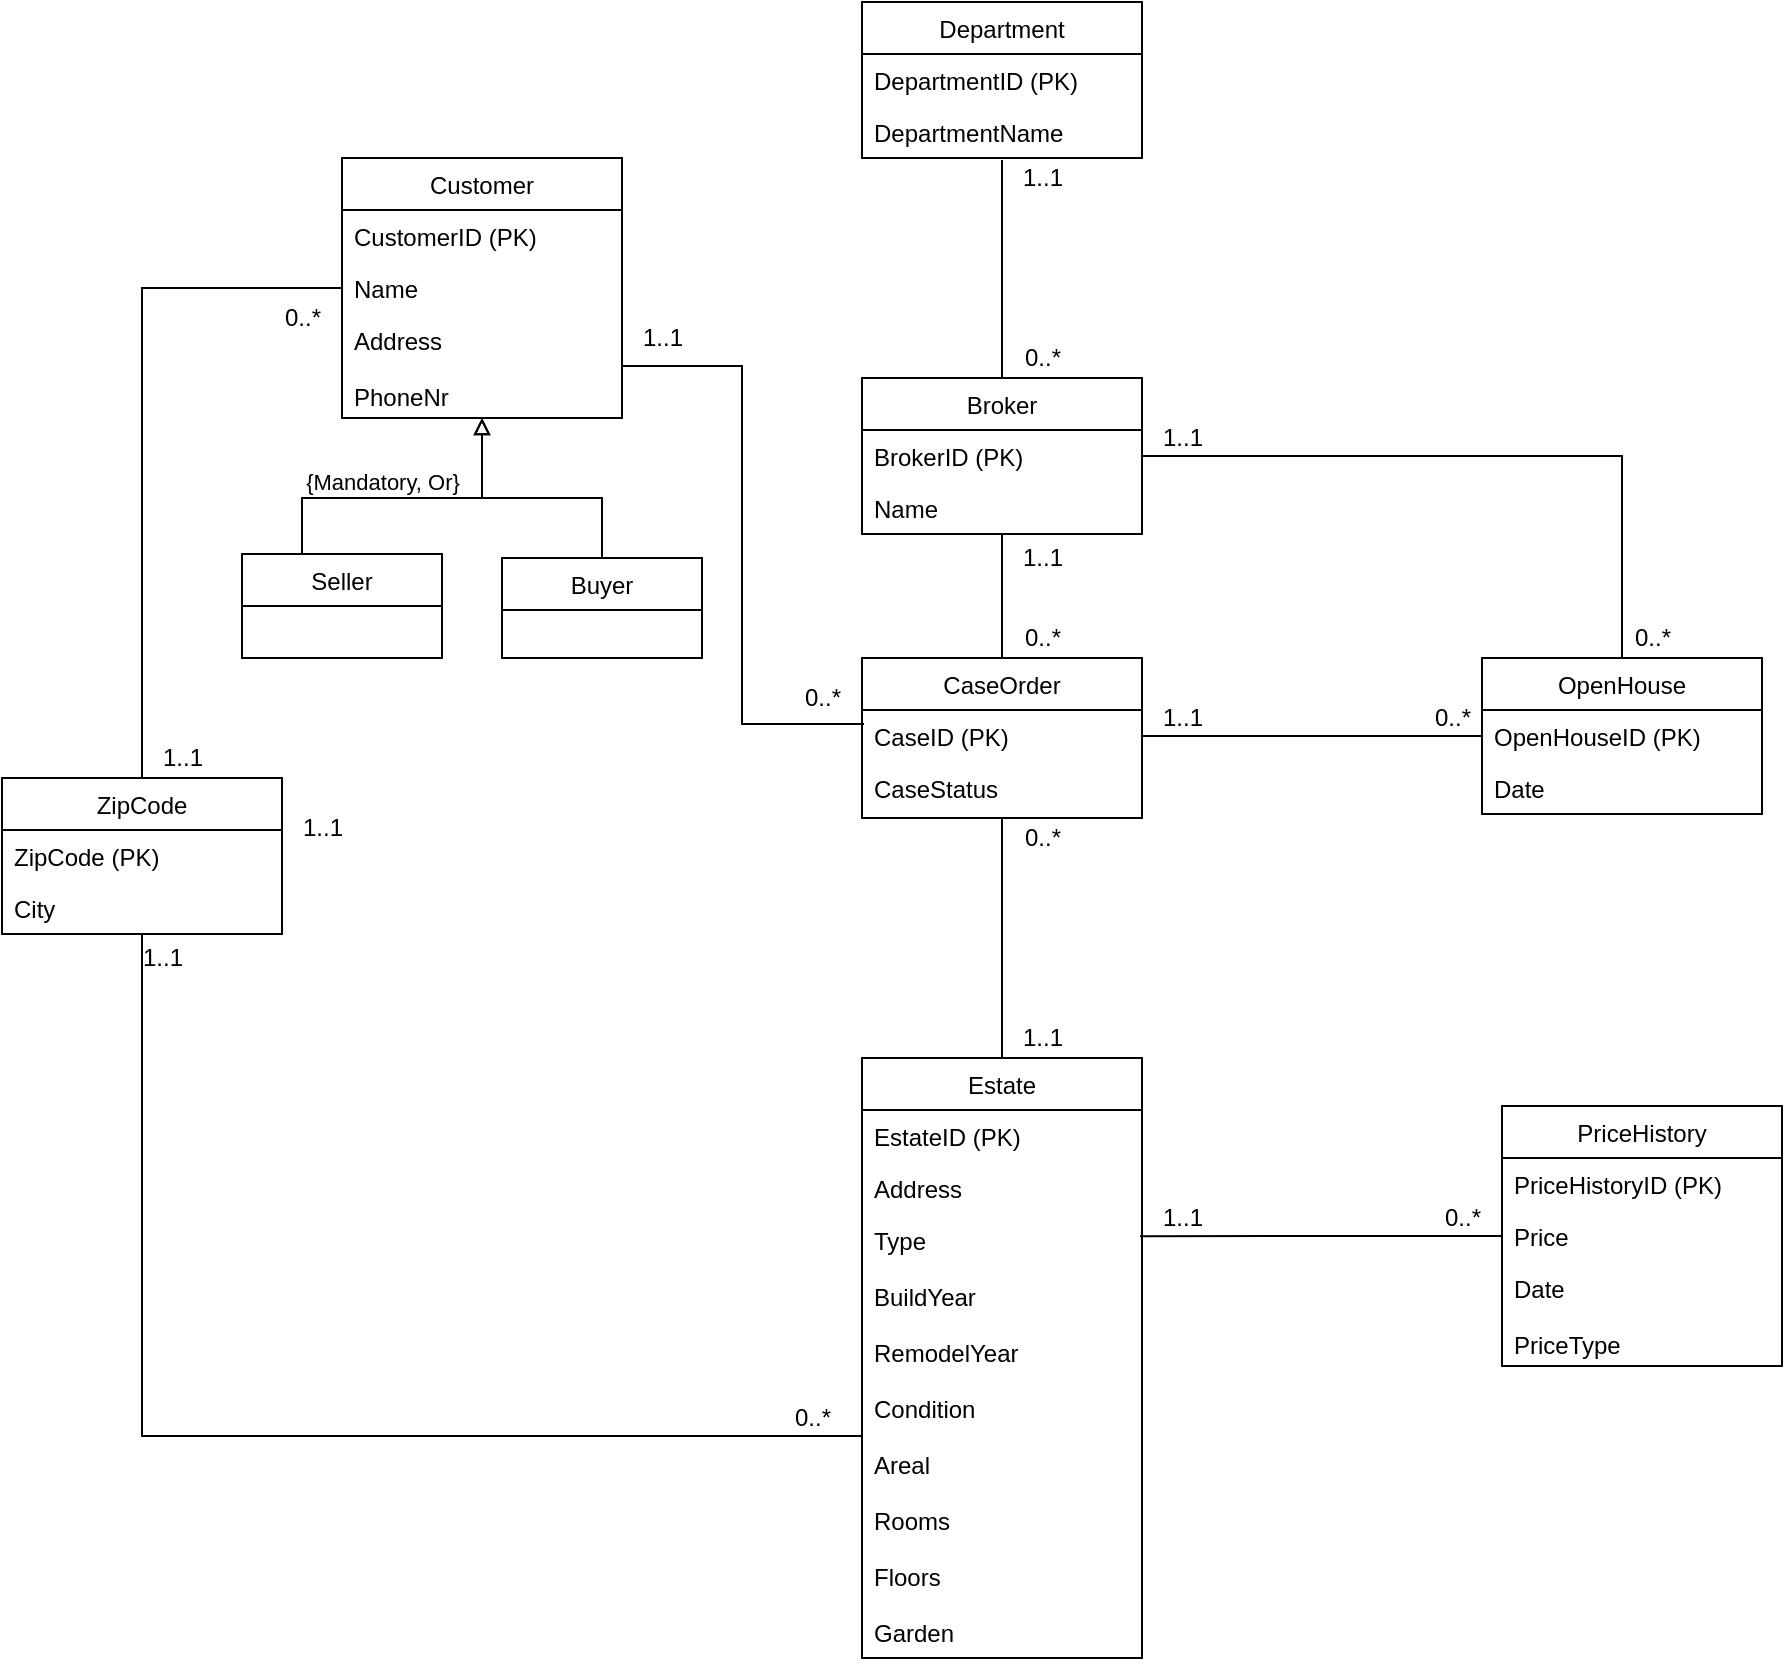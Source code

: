 <mxfile version="13.9.9" type="device"><diagram name="Page-1" id="13e1069c-82ec-6db2-03f1-153e76fe0fe0"><mxGraphModel dx="1422" dy="794" grid="1" gridSize="10" guides="1" tooltips="1" connect="1" arrows="1" fold="1" page="1" pageScale="1" pageWidth="1100" pageHeight="850" background="#ffffff" math="0" shadow="0"><root><mxCell id="0"/><mxCell id="1" parent="0"/><mxCell id="HggapkiwKdLLsdqH6qzH-1" value="Department" style="swimlane;fontStyle=0;childLayout=stackLayout;horizontal=1;startSize=26;fillColor=none;horizontalStack=0;resizeParent=1;resizeParentMax=0;resizeLast=0;collapsible=1;marginBottom=0;" vertex="1" parent="1"><mxGeometry x="450" y="2" width="140" height="78" as="geometry"/></mxCell><mxCell id="HggapkiwKdLLsdqH6qzH-2" value="DepartmentID (PK)" style="text;strokeColor=none;fillColor=none;align=left;verticalAlign=top;spacingLeft=4;spacingRight=4;overflow=hidden;rotatable=0;points=[[0,0.5],[1,0.5]];portConstraint=eastwest;" vertex="1" parent="HggapkiwKdLLsdqH6qzH-1"><mxGeometry y="26" width="140" height="26" as="geometry"/></mxCell><mxCell id="HggapkiwKdLLsdqH6qzH-3" value="DepartmentName" style="text;strokeColor=none;fillColor=none;align=left;verticalAlign=top;spacingLeft=4;spacingRight=4;overflow=hidden;rotatable=0;points=[[0,0.5],[1,0.5]];portConstraint=eastwest;" vertex="1" parent="HggapkiwKdLLsdqH6qzH-1"><mxGeometry y="52" width="140" height="26" as="geometry"/></mxCell><mxCell id="HggapkiwKdLLsdqH6qzH-48" style="edgeStyle=orthogonalEdgeStyle;rounded=0;orthogonalLoop=1;jettySize=auto;html=1;exitX=0.5;exitY=0;exitDx=0;exitDy=0;entryX=0.5;entryY=1.038;entryDx=0;entryDy=0;entryPerimeter=0;endArrow=none;endFill=0;" edge="1" parent="1" source="HggapkiwKdLLsdqH6qzH-5" target="HggapkiwKdLLsdqH6qzH-3"><mxGeometry relative="1" as="geometry"/></mxCell><mxCell id="HggapkiwKdLLsdqH6qzH-5" value="Broker" style="swimlane;fontStyle=0;childLayout=stackLayout;horizontal=1;startSize=26;fillColor=none;horizontalStack=0;resizeParent=1;resizeParentMax=0;resizeLast=0;collapsible=1;marginBottom=0;" vertex="1" parent="1"><mxGeometry x="450" y="190" width="140" height="78" as="geometry"/></mxCell><mxCell id="HggapkiwKdLLsdqH6qzH-6" value="BrokerID (PK)" style="text;strokeColor=none;fillColor=none;align=left;verticalAlign=top;spacingLeft=4;spacingRight=4;overflow=hidden;rotatable=0;points=[[0,0.5],[1,0.5]];portConstraint=eastwest;" vertex="1" parent="HggapkiwKdLLsdqH6qzH-5"><mxGeometry y="26" width="140" height="26" as="geometry"/></mxCell><mxCell id="HggapkiwKdLLsdqH6qzH-7" value="Name" style="text;strokeColor=none;fillColor=none;align=left;verticalAlign=top;spacingLeft=4;spacingRight=4;overflow=hidden;rotatable=0;points=[[0,0.5],[1,0.5]];portConstraint=eastwest;" vertex="1" parent="HggapkiwKdLLsdqH6qzH-5"><mxGeometry y="52" width="140" height="26" as="geometry"/></mxCell><mxCell id="HggapkiwKdLLsdqH6qzH-49" style="edgeStyle=orthogonalEdgeStyle;rounded=0;orthogonalLoop=1;jettySize=auto;html=1;exitX=0.5;exitY=0;exitDx=0;exitDy=0;entryX=0.5;entryY=1;entryDx=0;entryDy=0;entryPerimeter=0;endArrow=none;endFill=0;" edge="1" parent="1" source="HggapkiwKdLLsdqH6qzH-9" target="HggapkiwKdLLsdqH6qzH-7"><mxGeometry relative="1" as="geometry"/></mxCell><mxCell id="HggapkiwKdLLsdqH6qzH-9" value="CaseOrder" style="swimlane;fontStyle=0;childLayout=stackLayout;horizontal=1;startSize=26;fillColor=none;horizontalStack=0;resizeParent=1;resizeParentMax=0;resizeLast=0;collapsible=1;marginBottom=0;" vertex="1" parent="1"><mxGeometry x="450" y="330" width="140" height="80" as="geometry"/></mxCell><mxCell id="HggapkiwKdLLsdqH6qzH-10" value="CaseID (PK)" style="text;strokeColor=none;fillColor=none;align=left;verticalAlign=top;spacingLeft=4;spacingRight=4;overflow=hidden;rotatable=0;points=[[0,0.5],[1,0.5]];portConstraint=eastwest;" vertex="1" parent="HggapkiwKdLLsdqH6qzH-9"><mxGeometry y="26" width="140" height="26" as="geometry"/></mxCell><mxCell id="HggapkiwKdLLsdqH6qzH-12" value="CaseStatus" style="text;strokeColor=none;fillColor=none;align=left;verticalAlign=top;spacingLeft=4;spacingRight=4;overflow=hidden;rotatable=0;points=[[0,0.5],[1,0.5]];portConstraint=eastwest;" vertex="1" parent="HggapkiwKdLLsdqH6qzH-9"><mxGeometry y="52" width="140" height="28" as="geometry"/></mxCell><mxCell id="HggapkiwKdLLsdqH6qzH-13" value="Customer" style="swimlane;fontStyle=0;childLayout=stackLayout;horizontal=1;startSize=26;fillColor=none;horizontalStack=0;resizeParent=1;resizeParentMax=0;resizeLast=0;collapsible=1;marginBottom=0;" vertex="1" parent="1"><mxGeometry x="190" y="80" width="140" height="130" as="geometry"/></mxCell><mxCell id="HggapkiwKdLLsdqH6qzH-14" value="CustomerID (PK)" style="text;strokeColor=none;fillColor=none;align=left;verticalAlign=top;spacingLeft=4;spacingRight=4;overflow=hidden;rotatable=0;points=[[0,0.5],[1,0.5]];portConstraint=eastwest;" vertex="1" parent="HggapkiwKdLLsdqH6qzH-13"><mxGeometry y="26" width="140" height="26" as="geometry"/></mxCell><mxCell id="HggapkiwKdLLsdqH6qzH-15" value="Name" style="text;strokeColor=none;fillColor=none;align=left;verticalAlign=top;spacingLeft=4;spacingRight=4;overflow=hidden;rotatable=0;points=[[0,0.5],[1,0.5]];portConstraint=eastwest;" vertex="1" parent="HggapkiwKdLLsdqH6qzH-13"><mxGeometry y="52" width="140" height="26" as="geometry"/></mxCell><mxCell id="HggapkiwKdLLsdqH6qzH-16" value="Address&#10;&#10;PhoneNr" style="text;strokeColor=none;fillColor=none;align=left;verticalAlign=top;spacingLeft=4;spacingRight=4;overflow=hidden;rotatable=0;points=[[0,0.5],[1,0.5]];portConstraint=eastwest;" vertex="1" parent="HggapkiwKdLLsdqH6qzH-13"><mxGeometry y="78" width="140" height="52" as="geometry"/></mxCell><mxCell id="HggapkiwKdLLsdqH6qzH-64" style="edgeStyle=orthogonalEdgeStyle;rounded=0;orthogonalLoop=1;jettySize=auto;html=1;entryX=0;entryY=0.5;entryDx=0;entryDy=0;endArrow=none;endFill=0;" edge="1" parent="1" source="HggapkiwKdLLsdqH6qzH-21" target="HggapkiwKdLLsdqH6qzH-28"><mxGeometry relative="1" as="geometry"/></mxCell><mxCell id="HggapkiwKdLLsdqH6qzH-78" style="edgeStyle=orthogonalEdgeStyle;rounded=0;orthogonalLoop=1;jettySize=auto;html=1;entryX=0;entryY=0.5;entryDx=0;entryDy=0;endArrow=none;endFill=0;" edge="1" parent="1" source="HggapkiwKdLLsdqH6qzH-21" target="HggapkiwKdLLsdqH6qzH-15"><mxGeometry relative="1" as="geometry"/></mxCell><mxCell id="HggapkiwKdLLsdqH6qzH-21" value="ZipCode" style="swimlane;fontStyle=0;childLayout=stackLayout;horizontal=1;startSize=26;fillColor=none;horizontalStack=0;resizeParent=1;resizeParentMax=0;resizeLast=0;collapsible=1;marginBottom=0;" vertex="1" parent="1"><mxGeometry x="20" y="390" width="140" height="78" as="geometry"/></mxCell><mxCell id="HggapkiwKdLLsdqH6qzH-22" value="ZipCode (PK)" style="text;strokeColor=none;fillColor=none;align=left;verticalAlign=top;spacingLeft=4;spacingRight=4;overflow=hidden;rotatable=0;points=[[0,0.5],[1,0.5]];portConstraint=eastwest;" vertex="1" parent="HggapkiwKdLLsdqH6qzH-21"><mxGeometry y="26" width="140" height="26" as="geometry"/></mxCell><mxCell id="HggapkiwKdLLsdqH6qzH-23" value="City" style="text;strokeColor=none;fillColor=none;align=left;verticalAlign=top;spacingLeft=4;spacingRight=4;overflow=hidden;rotatable=0;points=[[0,0.5],[1,0.5]];portConstraint=eastwest;" vertex="1" parent="HggapkiwKdLLsdqH6qzH-21"><mxGeometry y="52" width="140" height="26" as="geometry"/></mxCell><mxCell id="HggapkiwKdLLsdqH6qzH-50" style="edgeStyle=orthogonalEdgeStyle;rounded=0;orthogonalLoop=1;jettySize=auto;html=1;entryX=0.5;entryY=1.017;entryDx=0;entryDy=0;entryPerimeter=0;endArrow=none;endFill=0;" edge="1" parent="1" source="HggapkiwKdLLsdqH6qzH-25" target="HggapkiwKdLLsdqH6qzH-12"><mxGeometry relative="1" as="geometry"/></mxCell><mxCell id="HggapkiwKdLLsdqH6qzH-25" value="Estate" style="swimlane;fontStyle=0;childLayout=stackLayout;horizontal=1;startSize=26;fillColor=none;horizontalStack=0;resizeParent=1;resizeParentMax=0;resizeLast=0;collapsible=1;marginBottom=0;" vertex="1" parent="1"><mxGeometry x="450" y="530" width="140" height="300" as="geometry"/></mxCell><mxCell id="HggapkiwKdLLsdqH6qzH-26" value="EstateID (PK)" style="text;strokeColor=none;fillColor=none;align=left;verticalAlign=top;spacingLeft=4;spacingRight=4;overflow=hidden;rotatable=0;points=[[0,0.5],[1,0.5]];portConstraint=eastwest;" vertex="1" parent="HggapkiwKdLLsdqH6qzH-25"><mxGeometry y="26" width="140" height="26" as="geometry"/></mxCell><mxCell id="HggapkiwKdLLsdqH6qzH-27" value="Address" style="text;strokeColor=none;fillColor=none;align=left;verticalAlign=top;spacingLeft=4;spacingRight=4;overflow=hidden;rotatable=0;points=[[0,0.5],[1,0.5]];portConstraint=eastwest;" vertex="1" parent="HggapkiwKdLLsdqH6qzH-25"><mxGeometry y="52" width="140" height="26" as="geometry"/></mxCell><mxCell id="HggapkiwKdLLsdqH6qzH-28" value="Type&#10;&#10;BuildYear&#10;&#10;RemodelYear&#10;&#10;Condition&#10;&#10;Areal&#10;&#10;Rooms&#10;&#10;Floors&#10;&#10;Garden" style="text;strokeColor=none;fillColor=none;align=left;verticalAlign=top;spacingLeft=4;spacingRight=4;overflow=hidden;rotatable=0;points=[[0,0.5],[1,0.5]];portConstraint=eastwest;" vertex="1" parent="HggapkiwKdLLsdqH6qzH-25"><mxGeometry y="78" width="140" height="222" as="geometry"/></mxCell><mxCell id="HggapkiwKdLLsdqH6qzH-51" style="edgeStyle=orthogonalEdgeStyle;rounded=0;orthogonalLoop=1;jettySize=auto;html=1;entryX=1;entryY=0.5;entryDx=0;entryDy=0;endArrow=none;endFill=0;" edge="1" parent="1" source="HggapkiwKdLLsdqH6qzH-38" target="HggapkiwKdLLsdqH6qzH-6"><mxGeometry relative="1" as="geometry"/></mxCell><mxCell id="HggapkiwKdLLsdqH6qzH-93" style="edgeStyle=orthogonalEdgeStyle;rounded=0;orthogonalLoop=1;jettySize=auto;html=1;entryX=1;entryY=0.5;entryDx=0;entryDy=0;endArrow=none;endFill=0;" edge="1" parent="1" source="HggapkiwKdLLsdqH6qzH-38" target="HggapkiwKdLLsdqH6qzH-10"><mxGeometry relative="1" as="geometry"/></mxCell><mxCell id="HggapkiwKdLLsdqH6qzH-38" value="OpenHouse" style="swimlane;fontStyle=0;childLayout=stackLayout;horizontal=1;startSize=26;fillColor=none;horizontalStack=0;resizeParent=1;resizeParentMax=0;resizeLast=0;collapsible=1;marginBottom=0;" vertex="1" parent="1"><mxGeometry x="760" y="330" width="140" height="78" as="geometry"/></mxCell><mxCell id="HggapkiwKdLLsdqH6qzH-39" value="OpenHouseID (PK)" style="text;strokeColor=none;fillColor=none;align=left;verticalAlign=top;spacingLeft=4;spacingRight=4;overflow=hidden;rotatable=0;points=[[0,0.5],[1,0.5]];portConstraint=eastwest;" vertex="1" parent="HggapkiwKdLLsdqH6qzH-38"><mxGeometry y="26" width="140" height="26" as="geometry"/></mxCell><mxCell id="HggapkiwKdLLsdqH6qzH-40" value="Date" style="text;strokeColor=none;fillColor=none;align=left;verticalAlign=top;spacingLeft=4;spacingRight=4;overflow=hidden;rotatable=0;points=[[0,0.5],[1,0.5]];portConstraint=eastwest;" vertex="1" parent="HggapkiwKdLLsdqH6qzH-38"><mxGeometry y="52" width="140" height="26" as="geometry"/></mxCell><mxCell id="HggapkiwKdLLsdqH6qzH-55" style="edgeStyle=orthogonalEdgeStyle;rounded=0;orthogonalLoop=1;jettySize=auto;html=1;entryX=0.993;entryY=0.05;entryDx=0;entryDy=0;entryPerimeter=0;endArrow=none;endFill=0;" edge="1" parent="1" source="HggapkiwKdLLsdqH6qzH-43" target="HggapkiwKdLLsdqH6qzH-28"><mxGeometry relative="1" as="geometry"/></mxCell><mxCell id="HggapkiwKdLLsdqH6qzH-43" value="PriceHistory" style="swimlane;fontStyle=0;childLayout=stackLayout;horizontal=1;startSize=26;fillColor=none;horizontalStack=0;resizeParent=1;resizeParentMax=0;resizeLast=0;collapsible=1;marginBottom=0;" vertex="1" parent="1"><mxGeometry x="770" y="554" width="140" height="130" as="geometry"/></mxCell><mxCell id="HggapkiwKdLLsdqH6qzH-44" value="PriceHistoryID (PK)" style="text;strokeColor=none;fillColor=none;align=left;verticalAlign=top;spacingLeft=4;spacingRight=4;overflow=hidden;rotatable=0;points=[[0,0.5],[1,0.5]];portConstraint=eastwest;" vertex="1" parent="HggapkiwKdLLsdqH6qzH-43"><mxGeometry y="26" width="140" height="26" as="geometry"/></mxCell><mxCell id="HggapkiwKdLLsdqH6qzH-45" value="Price" style="text;strokeColor=none;fillColor=none;align=left;verticalAlign=top;spacingLeft=4;spacingRight=4;overflow=hidden;rotatable=0;points=[[0,0.5],[1,0.5]];portConstraint=eastwest;" vertex="1" parent="HggapkiwKdLLsdqH6qzH-43"><mxGeometry y="52" width="140" height="26" as="geometry"/></mxCell><mxCell id="HggapkiwKdLLsdqH6qzH-46" value="Date&#10;&#10;PriceType" style="text;strokeColor=none;fillColor=none;align=left;verticalAlign=top;spacingLeft=4;spacingRight=4;overflow=hidden;rotatable=0;points=[[0,0.5],[1,0.5]];portConstraint=eastwest;" vertex="1" parent="HggapkiwKdLLsdqH6qzH-43"><mxGeometry y="78" width="140" height="52" as="geometry"/></mxCell><mxCell id="HggapkiwKdLLsdqH6qzH-61" style="edgeStyle=orthogonalEdgeStyle;rounded=0;orthogonalLoop=1;jettySize=auto;html=1;entryX=0.007;entryY=0.269;entryDx=0;entryDy=0;entryPerimeter=0;endArrow=none;endFill=0;" edge="1" parent="1" source="HggapkiwKdLLsdqH6qzH-16" target="HggapkiwKdLLsdqH6qzH-10"><mxGeometry relative="1" as="geometry"/></mxCell><mxCell id="HggapkiwKdLLsdqH6qzH-65" value="1..1" style="text;html=1;align=center;verticalAlign=middle;resizable=0;points=[];autosize=1;" vertex="1" parent="1"><mxGeometry x="520" y="80" width="40" height="20" as="geometry"/></mxCell><mxCell id="HggapkiwKdLLsdqH6qzH-66" value="0..*" style="text;html=1;align=center;verticalAlign=middle;resizable=0;points=[];autosize=1;" vertex="1" parent="1"><mxGeometry x="525" y="170" width="30" height="20" as="geometry"/></mxCell><mxCell id="HggapkiwKdLLsdqH6qzH-67" value="1..1" style="text;html=1;align=center;verticalAlign=middle;resizable=0;points=[];autosize=1;" vertex="1" parent="1"><mxGeometry x="520" y="270" width="40" height="20" as="geometry"/></mxCell><mxCell id="HggapkiwKdLLsdqH6qzH-68" value="0..*" style="text;html=1;align=center;verticalAlign=middle;resizable=0;points=[];autosize=1;" vertex="1" parent="1"><mxGeometry x="525" y="310" width="30" height="20" as="geometry"/></mxCell><mxCell id="HggapkiwKdLLsdqH6qzH-70" value="0..*" style="text;html=1;align=center;verticalAlign=middle;resizable=0;points=[];autosize=1;" vertex="1" parent="1"><mxGeometry x="830" y="310" width="30" height="20" as="geometry"/></mxCell><mxCell id="HggapkiwKdLLsdqH6qzH-71" value="1..1" style="text;html=1;align=center;verticalAlign=middle;resizable=0;points=[];autosize=1;" vertex="1" parent="1"><mxGeometry x="590" y="210" width="40" height="20" as="geometry"/></mxCell><mxCell id="HggapkiwKdLLsdqH6qzH-72" value="1..1" style="text;html=1;align=center;verticalAlign=middle;resizable=0;points=[];autosize=1;" vertex="1" parent="1"><mxGeometry x="330" y="160" width="40" height="20" as="geometry"/></mxCell><mxCell id="HggapkiwKdLLsdqH6qzH-73" value="0..*" style="text;html=1;align=center;verticalAlign=middle;resizable=0;points=[];autosize=1;" vertex="1" parent="1"><mxGeometry x="415" y="340" width="30" height="20" as="geometry"/></mxCell><mxCell id="HggapkiwKdLLsdqH6qzH-76" value="1..1" style="text;html=1;align=center;verticalAlign=middle;resizable=0;points=[];autosize=1;" vertex="1" parent="1"><mxGeometry x="160" y="405" width="40" height="20" as="geometry"/></mxCell><mxCell id="HggapkiwKdLLsdqH6qzH-77" value="1..1" style="text;html=1;align=center;verticalAlign=middle;resizable=0;points=[];autosize=1;" vertex="1" parent="1"><mxGeometry x="80" y="470" width="40" height="20" as="geometry"/></mxCell><mxCell id="HggapkiwKdLLsdqH6qzH-81" value="1..1" style="text;html=1;align=center;verticalAlign=middle;resizable=0;points=[];autosize=1;" vertex="1" parent="1"><mxGeometry x="90" y="370" width="40" height="20" as="geometry"/></mxCell><mxCell id="HggapkiwKdLLsdqH6qzH-82" value="0..*" style="text;html=1;align=center;verticalAlign=middle;resizable=0;points=[];autosize=1;" vertex="1" parent="1"><mxGeometry x="155" y="150" width="30" height="20" as="geometry"/></mxCell><mxCell id="HggapkiwKdLLsdqH6qzH-83" value="0..*" style="text;html=1;align=center;verticalAlign=middle;resizable=0;points=[];autosize=1;" vertex="1" parent="1"><mxGeometry x="410" y="700" width="30" height="20" as="geometry"/></mxCell><mxCell id="HggapkiwKdLLsdqH6qzH-84" value="1..1" style="text;html=1;align=center;verticalAlign=middle;resizable=0;points=[];autosize=1;" vertex="1" parent="1"><mxGeometry x="590" y="600" width="40" height="20" as="geometry"/></mxCell><mxCell id="HggapkiwKdLLsdqH6qzH-85" value="0..*" style="text;html=1;align=center;verticalAlign=middle;resizable=0;points=[];autosize=1;" vertex="1" parent="1"><mxGeometry x="735" y="600" width="30" height="20" as="geometry"/></mxCell><mxCell id="HggapkiwKdLLsdqH6qzH-87" value="1..1" style="text;html=1;align=center;verticalAlign=middle;resizable=0;points=[];autosize=1;" vertex="1" parent="1"><mxGeometry x="520" y="510" width="40" height="20" as="geometry"/></mxCell><mxCell id="HggapkiwKdLLsdqH6qzH-88" value="0..*" style="text;html=1;align=center;verticalAlign=middle;resizable=0;points=[];autosize=1;" vertex="1" parent="1"><mxGeometry x="525" y="410" width="30" height="20" as="geometry"/></mxCell><mxCell id="HggapkiwKdLLsdqH6qzH-90" value="1..1" style="text;html=1;align=center;verticalAlign=middle;resizable=0;points=[];autosize=1;" vertex="1" parent="1"><mxGeometry x="590" y="350" width="40" height="20" as="geometry"/></mxCell><mxCell id="HggapkiwKdLLsdqH6qzH-91" value="0..*" style="text;html=1;align=center;verticalAlign=middle;resizable=0;points=[];autosize=1;" vertex="1" parent="1"><mxGeometry x="730" y="350" width="30" height="20" as="geometry"/></mxCell><mxCell id="HggapkiwKdLLsdqH6qzH-104" style="edgeStyle=orthogonalEdgeStyle;rounded=0;orthogonalLoop=1;jettySize=auto;html=1;endArrow=block;endFill=0;" edge="1" parent="1" source="HggapkiwKdLLsdqH6qzH-96" target="HggapkiwKdLLsdqH6qzH-13"><mxGeometry relative="1" as="geometry"><Array as="points"><mxPoint x="170" y="250"/><mxPoint x="260" y="250"/></Array></mxGeometry></mxCell><mxCell id="HggapkiwKdLLsdqH6qzH-106" value="{Mandatory, Or}" style="edgeLabel;html=1;align=center;verticalAlign=middle;resizable=0;points=[];" vertex="1" connectable="0" parent="HggapkiwKdLLsdqH6qzH-104"><mxGeometry x="-0.392" y="-1" relative="1" as="geometry"><mxPoint x="20" y="-9" as="offset"/></mxGeometry></mxCell><mxCell id="HggapkiwKdLLsdqH6qzH-96" value="Seller" style="swimlane;fontStyle=0;childLayout=stackLayout;horizontal=1;startSize=26;fillColor=none;horizontalStack=0;resizeParent=1;resizeParentMax=0;resizeLast=0;collapsible=1;marginBottom=0;" vertex="1" parent="1"><mxGeometry x="140" y="278" width="100" height="52" as="geometry"/></mxCell><mxCell id="HggapkiwKdLLsdqH6qzH-105" style="edgeStyle=orthogonalEdgeStyle;rounded=0;orthogonalLoop=1;jettySize=auto;html=1;endArrow=block;endFill=0;" edge="1" parent="1" source="HggapkiwKdLLsdqH6qzH-100" target="HggapkiwKdLLsdqH6qzH-13"><mxGeometry relative="1" as="geometry"><mxPoint x="260" y="220" as="targetPoint"/><Array as="points"><mxPoint x="320" y="250"/><mxPoint x="260" y="250"/></Array></mxGeometry></mxCell><mxCell id="HggapkiwKdLLsdqH6qzH-100" value="Buyer" style="swimlane;fontStyle=0;childLayout=stackLayout;horizontal=1;startSize=26;fillColor=none;horizontalStack=0;resizeParent=1;resizeParentMax=0;resizeLast=0;collapsible=1;marginBottom=0;" vertex="1" parent="1"><mxGeometry x="270" y="280" width="100" height="50" as="geometry"/></mxCell></root></mxGraphModel></diagram></mxfile>